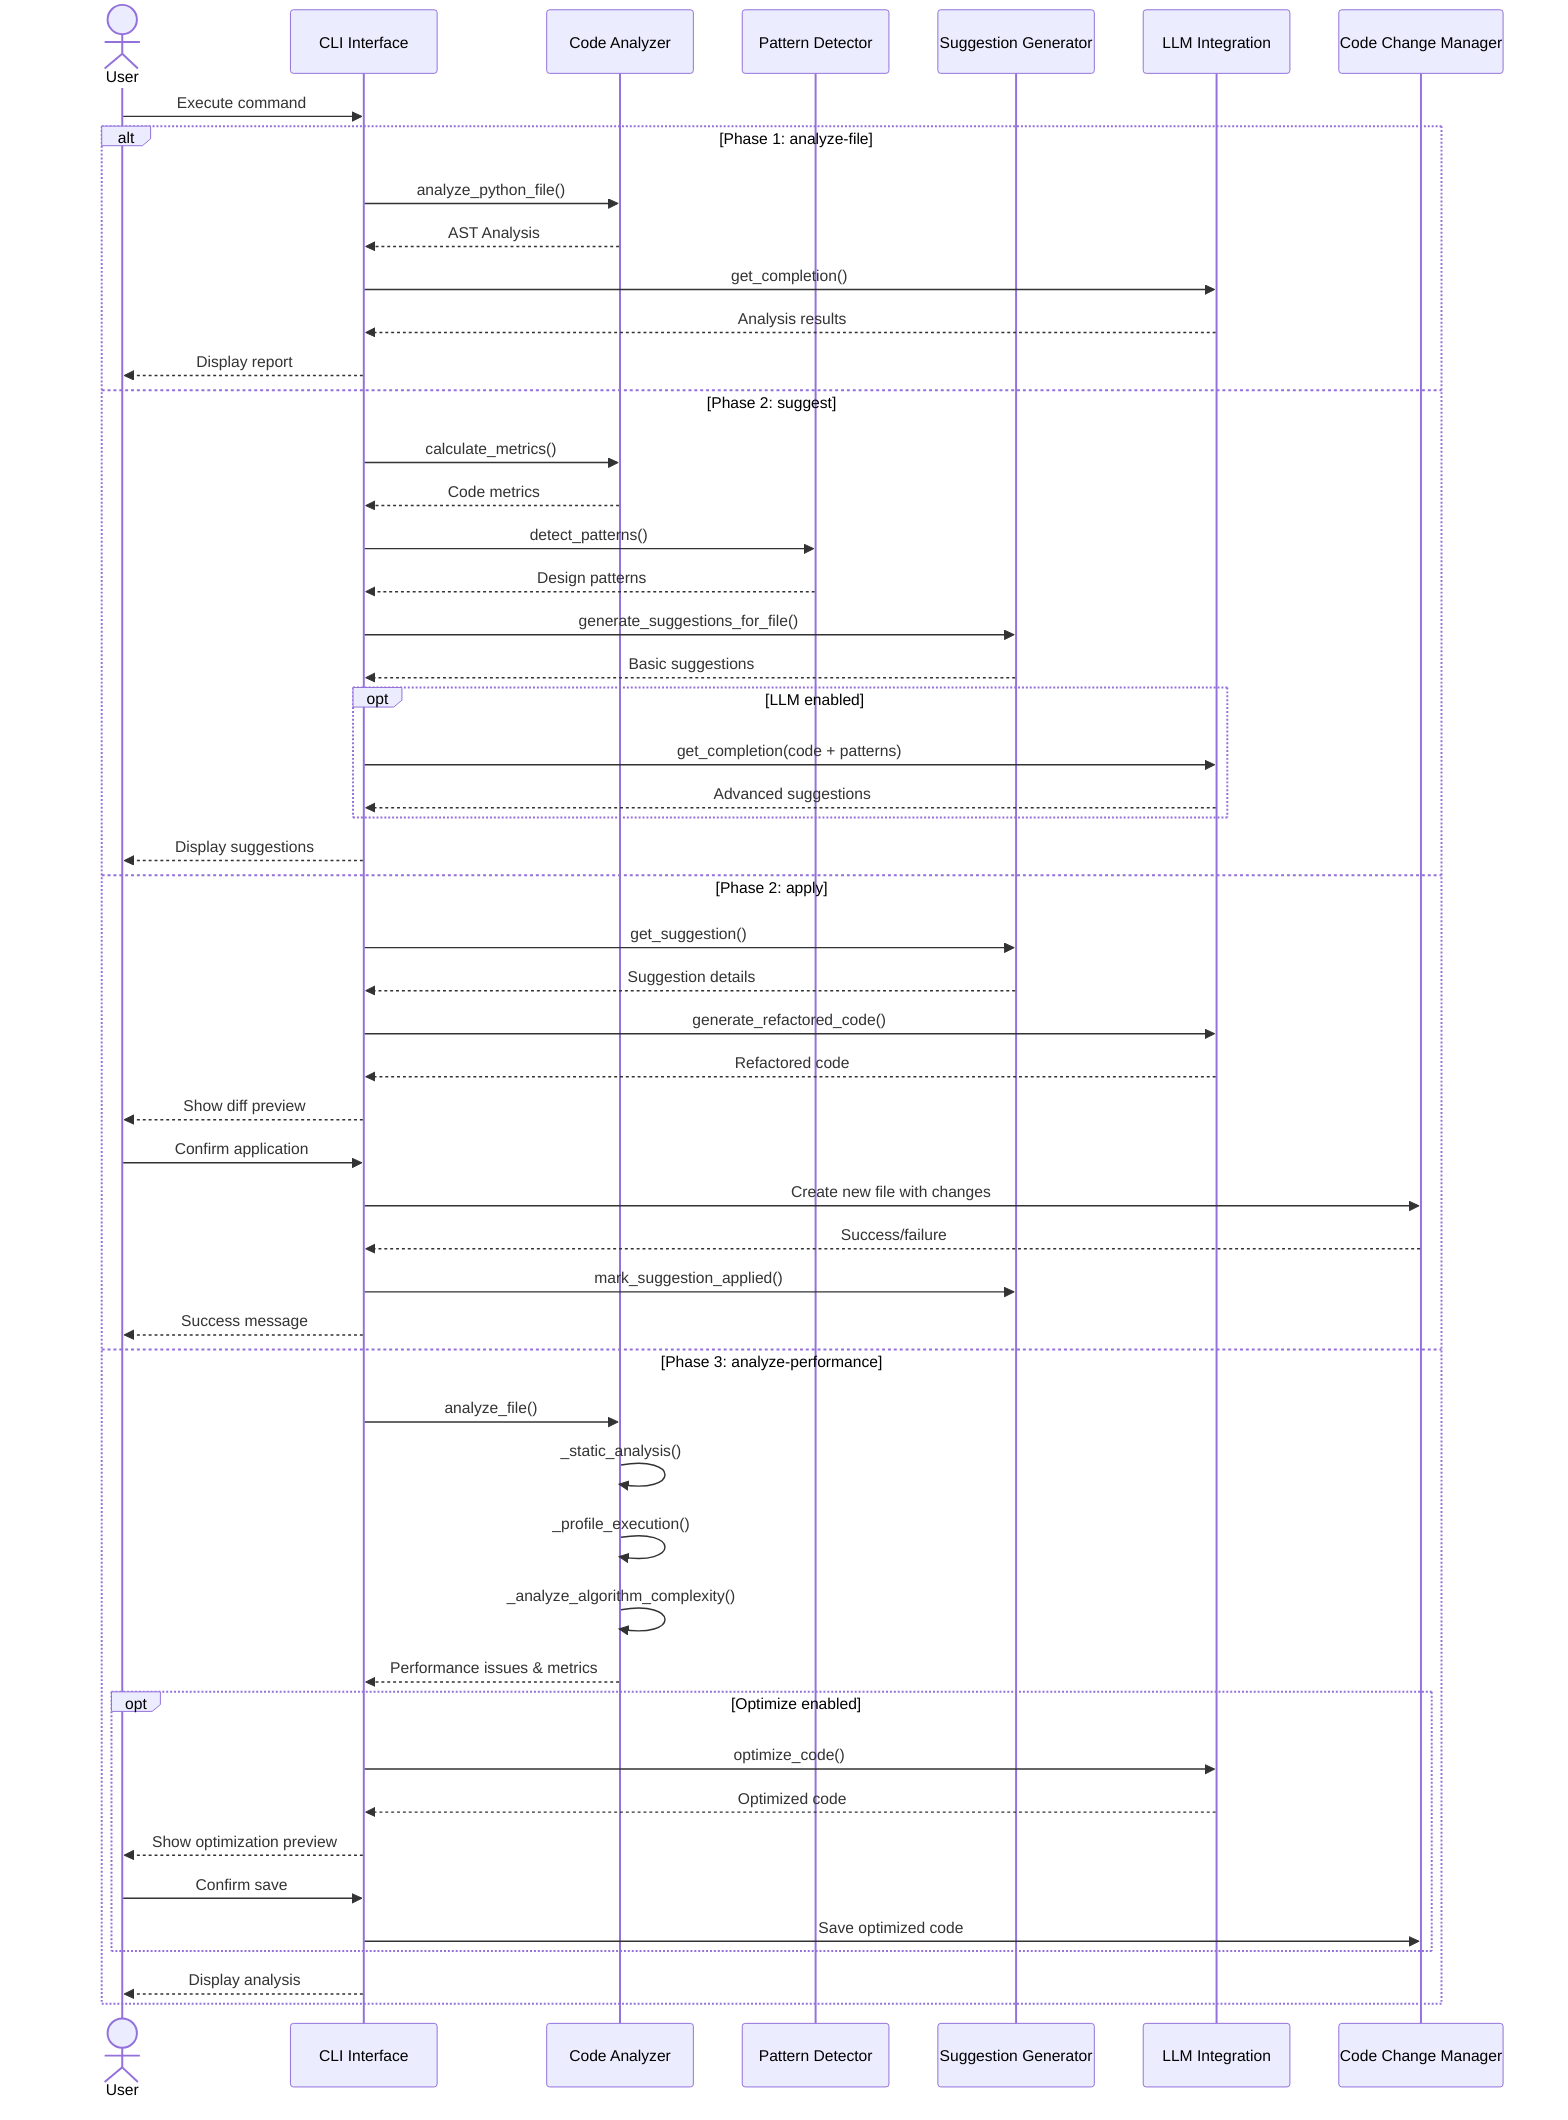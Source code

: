 sequenceDiagram
    actor User
    participant CLI as CLI Interface
    participant Analyzer as Code Analyzer
    participant Detector as Pattern Detector
    participant Generator as Suggestion Generator
    participant LLM as LLM Integration
    participant Manager as Code Change Manager
    
    User->>CLI: Execute command
    
    alt Phase 1: analyze-file
        CLI->>Analyzer: analyze_python_file()
        Analyzer-->>CLI: AST Analysis
        CLI->>LLM: get_completion()
        LLM-->>CLI: Analysis results
        CLI-->>User: Display report
    
    else Phase 2: suggest
        CLI->>Analyzer: calculate_metrics()
        Analyzer-->>CLI: Code metrics
        CLI->>Detector: detect_patterns()
        Detector-->>CLI: Design patterns
        CLI->>Generator: generate_suggestions_for_file()
        Generator-->>CLI: Basic suggestions
        
        opt LLM enabled
            CLI->>LLM: get_completion(code + patterns)
            LLM-->>CLI: Advanced suggestions
        end
        
        CLI-->>User: Display suggestions
    
    else Phase 2: apply
        CLI->>Generator: get_suggestion()
        Generator-->>CLI: Suggestion details
        CLI->>LLM: generate_refactored_code()
        LLM-->>CLI: Refactored code
        CLI-->>User: Show diff preview
        User->>CLI: Confirm application
        CLI->>Manager: Create new file with changes
        Manager-->>CLI: Success/failure
        CLI->>Generator: mark_suggestion_applied()
        CLI-->>User: Success message
    
    else Phase 3: analyze-performance
        CLI->>Analyzer: analyze_file()
        Analyzer->>Analyzer: _static_analysis()
        Analyzer->>Analyzer: _profile_execution()
        Analyzer->>Analyzer: _analyze_algorithm_complexity()
        Analyzer-->>CLI: Performance issues & metrics
        
        opt Optimize enabled
            CLI->>LLM: optimize_code()
            LLM-->>CLI: Optimized code
            CLI-->>User: Show optimization preview
            User->>CLI: Confirm save
            CLI->>Manager: Save optimized code
        end
        
        CLI-->>User: Display analysis
    
    end